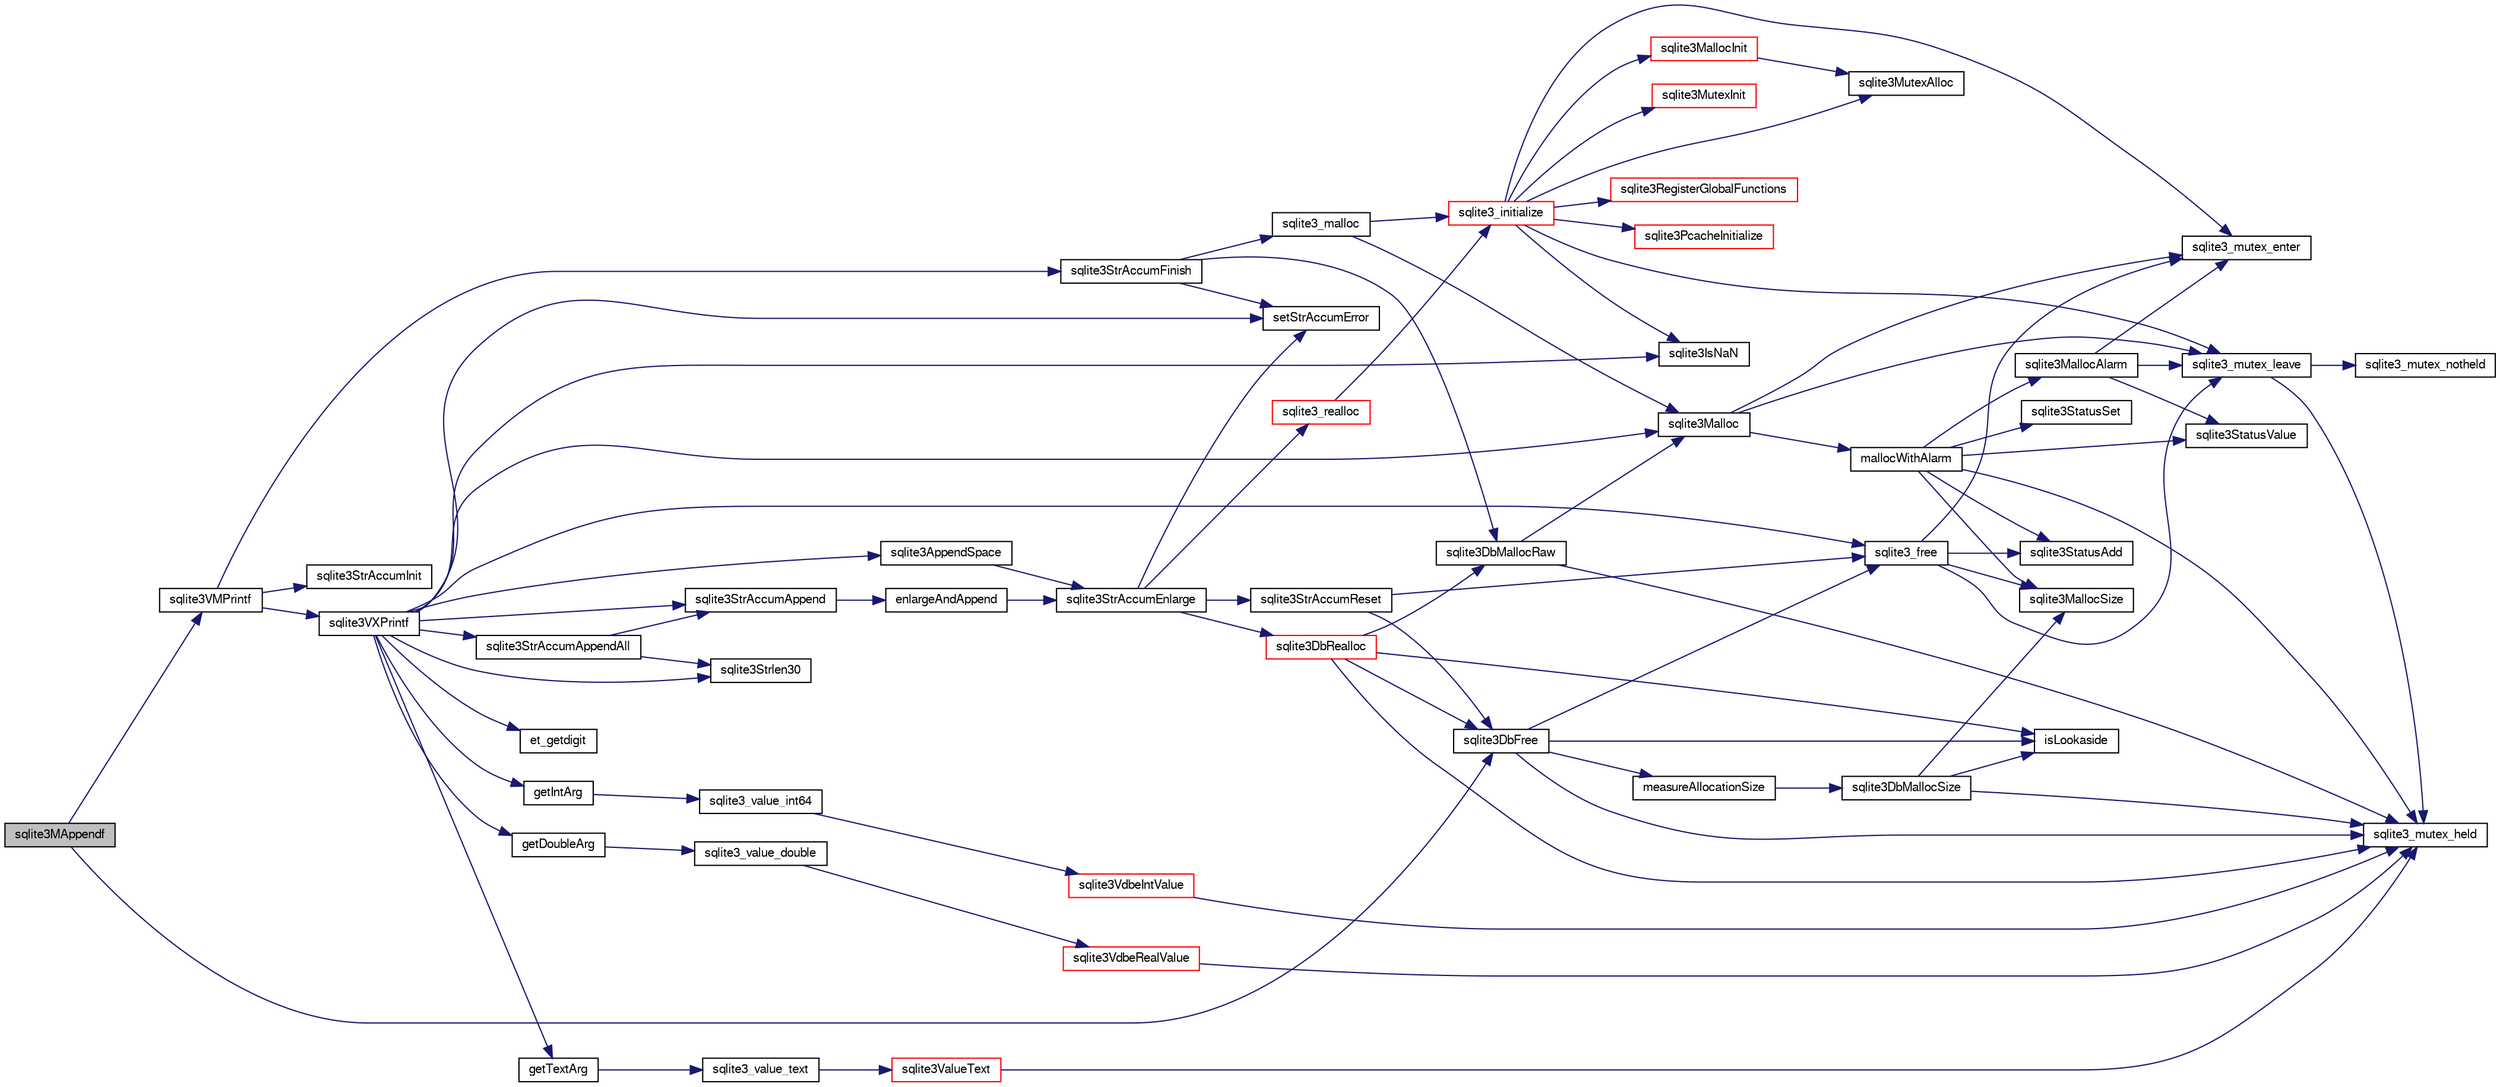 digraph "sqlite3MAppendf"
{
  edge [fontname="FreeSans",fontsize="10",labelfontname="FreeSans",labelfontsize="10"];
  node [fontname="FreeSans",fontsize="10",shape=record];
  rankdir="LR";
  Node586344 [label="sqlite3MAppendf",height=0.2,width=0.4,color="black", fillcolor="grey75", style="filled", fontcolor="black"];
  Node586344 -> Node586345 [color="midnightblue",fontsize="10",style="solid",fontname="FreeSans"];
  Node586345 [label="sqlite3VMPrintf",height=0.2,width=0.4,color="black", fillcolor="white", style="filled",URL="$sqlite3_8c.html#a05535d0982ef06fbc2ee8195ebbae689"];
  Node586345 -> Node586346 [color="midnightblue",fontsize="10",style="solid",fontname="FreeSans"];
  Node586346 [label="sqlite3StrAccumInit",height=0.2,width=0.4,color="black", fillcolor="white", style="filled",URL="$sqlite3_8c.html#aabf95e113b9d54d519cd15a56215f560"];
  Node586345 -> Node586347 [color="midnightblue",fontsize="10",style="solid",fontname="FreeSans"];
  Node586347 [label="sqlite3VXPrintf",height=0.2,width=0.4,color="black", fillcolor="white", style="filled",URL="$sqlite3_8c.html#a63c25806c9bd4a2b76f9a0eb232c6bde"];
  Node586347 -> Node586348 [color="midnightblue",fontsize="10",style="solid",fontname="FreeSans"];
  Node586348 [label="sqlite3StrAccumAppend",height=0.2,width=0.4,color="black", fillcolor="white", style="filled",URL="$sqlite3_8c.html#a56664fa33def33c5a5245b623441d5e0"];
  Node586348 -> Node586349 [color="midnightblue",fontsize="10",style="solid",fontname="FreeSans"];
  Node586349 [label="enlargeAndAppend",height=0.2,width=0.4,color="black", fillcolor="white", style="filled",URL="$sqlite3_8c.html#a25b21e61dc0883d849890eaa8a18088a"];
  Node586349 -> Node586350 [color="midnightblue",fontsize="10",style="solid",fontname="FreeSans"];
  Node586350 [label="sqlite3StrAccumEnlarge",height=0.2,width=0.4,color="black", fillcolor="white", style="filled",URL="$sqlite3_8c.html#a38976500a97c69d65086eeccca82dd96"];
  Node586350 -> Node586351 [color="midnightblue",fontsize="10",style="solid",fontname="FreeSans"];
  Node586351 [label="setStrAccumError",height=0.2,width=0.4,color="black", fillcolor="white", style="filled",URL="$sqlite3_8c.html#a3dc479a1fc8ba1ab8edfe51f8a0b102c"];
  Node586350 -> Node586352 [color="midnightblue",fontsize="10",style="solid",fontname="FreeSans"];
  Node586352 [label="sqlite3StrAccumReset",height=0.2,width=0.4,color="black", fillcolor="white", style="filled",URL="$sqlite3_8c.html#ad7e70f4ec9d2fa3a63a371e2c7c555d8"];
  Node586352 -> Node586353 [color="midnightblue",fontsize="10",style="solid",fontname="FreeSans"];
  Node586353 [label="sqlite3DbFree",height=0.2,width=0.4,color="black", fillcolor="white", style="filled",URL="$sqlite3_8c.html#ac70ab821a6607b4a1b909582dc37a069"];
  Node586353 -> Node586354 [color="midnightblue",fontsize="10",style="solid",fontname="FreeSans"];
  Node586354 [label="sqlite3_mutex_held",height=0.2,width=0.4,color="black", fillcolor="white", style="filled",URL="$sqlite3_8c.html#acf77da68932b6bc163c5e68547ecc3e7"];
  Node586353 -> Node586355 [color="midnightblue",fontsize="10",style="solid",fontname="FreeSans"];
  Node586355 [label="measureAllocationSize",height=0.2,width=0.4,color="black", fillcolor="white", style="filled",URL="$sqlite3_8c.html#a45731e644a22fdb756e2b6337224217a"];
  Node586355 -> Node586356 [color="midnightblue",fontsize="10",style="solid",fontname="FreeSans"];
  Node586356 [label="sqlite3DbMallocSize",height=0.2,width=0.4,color="black", fillcolor="white", style="filled",URL="$sqlite3_8c.html#aa397e5a8a03495203a0767abf0a71f86"];
  Node586356 -> Node586357 [color="midnightblue",fontsize="10",style="solid",fontname="FreeSans"];
  Node586357 [label="sqlite3MallocSize",height=0.2,width=0.4,color="black", fillcolor="white", style="filled",URL="$sqlite3_8c.html#acf5d2a5f35270bafb050bd2def576955"];
  Node586356 -> Node586354 [color="midnightblue",fontsize="10",style="solid",fontname="FreeSans"];
  Node586356 -> Node586358 [color="midnightblue",fontsize="10",style="solid",fontname="FreeSans"];
  Node586358 [label="isLookaside",height=0.2,width=0.4,color="black", fillcolor="white", style="filled",URL="$sqlite3_8c.html#a770fa05ff9717b75e16f4d968a77b897"];
  Node586353 -> Node586358 [color="midnightblue",fontsize="10",style="solid",fontname="FreeSans"];
  Node586353 -> Node586359 [color="midnightblue",fontsize="10",style="solid",fontname="FreeSans"];
  Node586359 [label="sqlite3_free",height=0.2,width=0.4,color="black", fillcolor="white", style="filled",URL="$sqlite3_8c.html#a6552349e36a8a691af5487999ab09519"];
  Node586359 -> Node586360 [color="midnightblue",fontsize="10",style="solid",fontname="FreeSans"];
  Node586360 [label="sqlite3_mutex_enter",height=0.2,width=0.4,color="black", fillcolor="white", style="filled",URL="$sqlite3_8c.html#a1c12cde690bd89f104de5cbad12a6bf5"];
  Node586359 -> Node586361 [color="midnightblue",fontsize="10",style="solid",fontname="FreeSans"];
  Node586361 [label="sqlite3StatusAdd",height=0.2,width=0.4,color="black", fillcolor="white", style="filled",URL="$sqlite3_8c.html#afa029f93586aeab4cc85360905dae9cd"];
  Node586359 -> Node586357 [color="midnightblue",fontsize="10",style="solid",fontname="FreeSans"];
  Node586359 -> Node586362 [color="midnightblue",fontsize="10",style="solid",fontname="FreeSans"];
  Node586362 [label="sqlite3_mutex_leave",height=0.2,width=0.4,color="black", fillcolor="white", style="filled",URL="$sqlite3_8c.html#a5838d235601dbd3c1fa993555c6bcc93"];
  Node586362 -> Node586354 [color="midnightblue",fontsize="10",style="solid",fontname="FreeSans"];
  Node586362 -> Node586363 [color="midnightblue",fontsize="10",style="solid",fontname="FreeSans"];
  Node586363 [label="sqlite3_mutex_notheld",height=0.2,width=0.4,color="black", fillcolor="white", style="filled",URL="$sqlite3_8c.html#a83967c837c1c000d3b5adcfaa688f5dc"];
  Node586352 -> Node586359 [color="midnightblue",fontsize="10",style="solid",fontname="FreeSans"];
  Node586350 -> Node586364 [color="midnightblue",fontsize="10",style="solid",fontname="FreeSans"];
  Node586364 [label="sqlite3DbRealloc",height=0.2,width=0.4,color="red", fillcolor="white", style="filled",URL="$sqlite3_8c.html#ae028f4902a9d29bcaf310ff289ee87dc"];
  Node586364 -> Node586354 [color="midnightblue",fontsize="10",style="solid",fontname="FreeSans"];
  Node586364 -> Node586365 [color="midnightblue",fontsize="10",style="solid",fontname="FreeSans"];
  Node586365 [label="sqlite3DbMallocRaw",height=0.2,width=0.4,color="black", fillcolor="white", style="filled",URL="$sqlite3_8c.html#abbe8be0cf7175e11ddc3e2218fad924e"];
  Node586365 -> Node586354 [color="midnightblue",fontsize="10",style="solid",fontname="FreeSans"];
  Node586365 -> Node586366 [color="midnightblue",fontsize="10",style="solid",fontname="FreeSans"];
  Node586366 [label="sqlite3Malloc",height=0.2,width=0.4,color="black", fillcolor="white", style="filled",URL="$sqlite3_8c.html#a361a2eaa846b1885f123abe46f5d8b2b"];
  Node586366 -> Node586360 [color="midnightblue",fontsize="10",style="solid",fontname="FreeSans"];
  Node586366 -> Node586367 [color="midnightblue",fontsize="10",style="solid",fontname="FreeSans"];
  Node586367 [label="mallocWithAlarm",height=0.2,width=0.4,color="black", fillcolor="white", style="filled",URL="$sqlite3_8c.html#ab070d5cf8e48ec8a6a43cf025d48598b"];
  Node586367 -> Node586354 [color="midnightblue",fontsize="10",style="solid",fontname="FreeSans"];
  Node586367 -> Node586368 [color="midnightblue",fontsize="10",style="solid",fontname="FreeSans"];
  Node586368 [label="sqlite3StatusSet",height=0.2,width=0.4,color="black", fillcolor="white", style="filled",URL="$sqlite3_8c.html#afec7586c01fcb5ea17dc9d7725a589d9"];
  Node586367 -> Node586369 [color="midnightblue",fontsize="10",style="solid",fontname="FreeSans"];
  Node586369 [label="sqlite3StatusValue",height=0.2,width=0.4,color="black", fillcolor="white", style="filled",URL="$sqlite3_8c.html#a30b8ac296c6e200c1fa57708d52c6ef6"];
  Node586367 -> Node586370 [color="midnightblue",fontsize="10",style="solid",fontname="FreeSans"];
  Node586370 [label="sqlite3MallocAlarm",height=0.2,width=0.4,color="black", fillcolor="white", style="filled",URL="$sqlite3_8c.html#ada66988e8471d1198f3219c062377508"];
  Node586370 -> Node586369 [color="midnightblue",fontsize="10",style="solid",fontname="FreeSans"];
  Node586370 -> Node586362 [color="midnightblue",fontsize="10",style="solid",fontname="FreeSans"];
  Node586370 -> Node586360 [color="midnightblue",fontsize="10",style="solid",fontname="FreeSans"];
  Node586367 -> Node586357 [color="midnightblue",fontsize="10",style="solid",fontname="FreeSans"];
  Node586367 -> Node586361 [color="midnightblue",fontsize="10",style="solid",fontname="FreeSans"];
  Node586366 -> Node586362 [color="midnightblue",fontsize="10",style="solid",fontname="FreeSans"];
  Node586364 -> Node586358 [color="midnightblue",fontsize="10",style="solid",fontname="FreeSans"];
  Node586364 -> Node586353 [color="midnightblue",fontsize="10",style="solid",fontname="FreeSans"];
  Node586350 -> Node586547 [color="midnightblue",fontsize="10",style="solid",fontname="FreeSans"];
  Node586547 [label="sqlite3_realloc",height=0.2,width=0.4,color="red", fillcolor="white", style="filled",URL="$sqlite3_8c.html#a822d9e42f6ab4b2ec803f311aeb9618d"];
  Node586547 -> Node586372 [color="midnightblue",fontsize="10",style="solid",fontname="FreeSans"];
  Node586372 [label="sqlite3_initialize",height=0.2,width=0.4,color="red", fillcolor="white", style="filled",URL="$sqlite3_8c.html#ab0c0ee2d5d4cf8b28e9572296a8861df"];
  Node586372 -> Node586373 [color="midnightblue",fontsize="10",style="solid",fontname="FreeSans"];
  Node586373 [label="sqlite3MutexInit",height=0.2,width=0.4,color="red", fillcolor="white", style="filled",URL="$sqlite3_8c.html#a7906afcdd1cdb3d0007eb932398a1158"];
  Node586372 -> Node586391 [color="midnightblue",fontsize="10",style="solid",fontname="FreeSans"];
  Node586391 [label="sqlite3MutexAlloc",height=0.2,width=0.4,color="black", fillcolor="white", style="filled",URL="$sqlite3_8c.html#a0e3f432ee581f6876b590e7ad7e84e19"];
  Node586372 -> Node586360 [color="midnightblue",fontsize="10",style="solid",fontname="FreeSans"];
  Node586372 -> Node586392 [color="midnightblue",fontsize="10",style="solid",fontname="FreeSans"];
  Node586392 [label="sqlite3MallocInit",height=0.2,width=0.4,color="red", fillcolor="white", style="filled",URL="$sqlite3_8c.html#a9e06f9e7cad0d83ce80ab493c9533552"];
  Node586392 -> Node586391 [color="midnightblue",fontsize="10",style="solid",fontname="FreeSans"];
  Node586372 -> Node586362 [color="midnightblue",fontsize="10",style="solid",fontname="FreeSans"];
  Node586372 -> Node586435 [color="midnightblue",fontsize="10",style="solid",fontname="FreeSans"];
  Node586435 [label="sqlite3RegisterGlobalFunctions",height=0.2,width=0.4,color="red", fillcolor="white", style="filled",URL="$sqlite3_8c.html#a9f75bd111010f29e1b8d74344473c4ec"];
  Node586372 -> Node586614 [color="midnightblue",fontsize="10",style="solid",fontname="FreeSans"];
  Node586614 [label="sqlite3PcacheInitialize",height=0.2,width=0.4,color="red", fillcolor="white", style="filled",URL="$sqlite3_8c.html#a2902c61ddc88bea002c4d69fe4052b1f"];
  Node586372 -> Node586515 [color="midnightblue",fontsize="10",style="solid",fontname="FreeSans"];
  Node586515 [label="sqlite3IsNaN",height=0.2,width=0.4,color="black", fillcolor="white", style="filled",URL="$sqlite3_8c.html#aed4d78203877c3486765ccbc7feebb50"];
  Node586347 -> Node586621 [color="midnightblue",fontsize="10",style="solid",fontname="FreeSans"];
  Node586621 [label="getIntArg",height=0.2,width=0.4,color="black", fillcolor="white", style="filled",URL="$sqlite3_8c.html#abff258963dbd9205fb299851a64c67be"];
  Node586621 -> Node586506 [color="midnightblue",fontsize="10",style="solid",fontname="FreeSans"];
  Node586506 [label="sqlite3_value_int64",height=0.2,width=0.4,color="black", fillcolor="white", style="filled",URL="$sqlite3_8c.html#ab38d8627f4750672e72712df0b709e0d"];
  Node586506 -> Node586494 [color="midnightblue",fontsize="10",style="solid",fontname="FreeSans"];
  Node586494 [label="sqlite3VdbeIntValue",height=0.2,width=0.4,color="red", fillcolor="white", style="filled",URL="$sqlite3_8c.html#a3dc28e3bfdbecf81633c3697a3aacd45"];
  Node586494 -> Node586354 [color="midnightblue",fontsize="10",style="solid",fontname="FreeSans"];
  Node586347 -> Node586366 [color="midnightblue",fontsize="10",style="solid",fontname="FreeSans"];
  Node586347 -> Node586351 [color="midnightblue",fontsize="10",style="solid",fontname="FreeSans"];
  Node586347 -> Node586622 [color="midnightblue",fontsize="10",style="solid",fontname="FreeSans"];
  Node586622 [label="getDoubleArg",height=0.2,width=0.4,color="black", fillcolor="white", style="filled",URL="$sqlite3_8c.html#a1cf25120072c85bd261983b24c12c3d9"];
  Node586622 -> Node586510 [color="midnightblue",fontsize="10",style="solid",fontname="FreeSans"];
  Node586510 [label="sqlite3_value_double",height=0.2,width=0.4,color="black", fillcolor="white", style="filled",URL="$sqlite3_8c.html#a3e50c1a2dd484a8b6911c9d163816b88"];
  Node586510 -> Node586511 [color="midnightblue",fontsize="10",style="solid",fontname="FreeSans"];
  Node586511 [label="sqlite3VdbeRealValue",height=0.2,width=0.4,color="red", fillcolor="white", style="filled",URL="$sqlite3_8c.html#a5bf943a4f9a5516911b3bc610e3d64e0"];
  Node586511 -> Node586354 [color="midnightblue",fontsize="10",style="solid",fontname="FreeSans"];
  Node586347 -> Node586515 [color="midnightblue",fontsize="10",style="solid",fontname="FreeSans"];
  Node586347 -> Node586433 [color="midnightblue",fontsize="10",style="solid",fontname="FreeSans"];
  Node586433 [label="sqlite3Strlen30",height=0.2,width=0.4,color="black", fillcolor="white", style="filled",URL="$sqlite3_8c.html#a3dcd80ba41f1a308193dee74857b62a7"];
  Node586347 -> Node586623 [color="midnightblue",fontsize="10",style="solid",fontname="FreeSans"];
  Node586623 [label="et_getdigit",height=0.2,width=0.4,color="black", fillcolor="white", style="filled",URL="$sqlite3_8c.html#a40c5a308749ad07cc2397a53e081bff0"];
  Node586347 -> Node586624 [color="midnightblue",fontsize="10",style="solid",fontname="FreeSans"];
  Node586624 [label="getTextArg",height=0.2,width=0.4,color="black", fillcolor="white", style="filled",URL="$sqlite3_8c.html#afbb41850423ef20071cefaab0431e04d"];
  Node586624 -> Node586438 [color="midnightblue",fontsize="10",style="solid",fontname="FreeSans"];
  Node586438 [label="sqlite3_value_text",height=0.2,width=0.4,color="black", fillcolor="white", style="filled",URL="$sqlite3_8c.html#aef2ace3239e6dd59c74110faa70f8171"];
  Node586438 -> Node586439 [color="midnightblue",fontsize="10",style="solid",fontname="FreeSans"];
  Node586439 [label="sqlite3ValueText",height=0.2,width=0.4,color="red", fillcolor="white", style="filled",URL="$sqlite3_8c.html#ad567a94e52d1adf81f4857fdba00a59b"];
  Node586439 -> Node586354 [color="midnightblue",fontsize="10",style="solid",fontname="FreeSans"];
  Node586347 -> Node586625 [color="midnightblue",fontsize="10",style="solid",fontname="FreeSans"];
  Node586625 [label="sqlite3StrAccumAppendAll",height=0.2,width=0.4,color="black", fillcolor="white", style="filled",URL="$sqlite3_8c.html#acaf8f3e4f99a3c3a4a77e9c987547289"];
  Node586625 -> Node586348 [color="midnightblue",fontsize="10",style="solid",fontname="FreeSans"];
  Node586625 -> Node586433 [color="midnightblue",fontsize="10",style="solid",fontname="FreeSans"];
  Node586347 -> Node586626 [color="midnightblue",fontsize="10",style="solid",fontname="FreeSans"];
  Node586626 [label="sqlite3AppendSpace",height=0.2,width=0.4,color="black", fillcolor="white", style="filled",URL="$sqlite3_8c.html#aefd38a5afc0020d4a93855c3ee7c63a8"];
  Node586626 -> Node586350 [color="midnightblue",fontsize="10",style="solid",fontname="FreeSans"];
  Node586347 -> Node586359 [color="midnightblue",fontsize="10",style="solid",fontname="FreeSans"];
  Node586345 -> Node586397 [color="midnightblue",fontsize="10",style="solid",fontname="FreeSans"];
  Node586397 [label="sqlite3StrAccumFinish",height=0.2,width=0.4,color="black", fillcolor="white", style="filled",URL="$sqlite3_8c.html#adb7f26b10ac1b847db6f000ef4c2e2ba"];
  Node586397 -> Node586365 [color="midnightblue",fontsize="10",style="solid",fontname="FreeSans"];
  Node586397 -> Node586398 [color="midnightblue",fontsize="10",style="solid",fontname="FreeSans"];
  Node586398 [label="sqlite3_malloc",height=0.2,width=0.4,color="black", fillcolor="white", style="filled",URL="$sqlite3_8c.html#ac79dba55fc32b6a840cf5a9769bce7cd"];
  Node586398 -> Node586372 [color="midnightblue",fontsize="10",style="solid",fontname="FreeSans"];
  Node586398 -> Node586366 [color="midnightblue",fontsize="10",style="solid",fontname="FreeSans"];
  Node586397 -> Node586351 [color="midnightblue",fontsize="10",style="solid",fontname="FreeSans"];
  Node586344 -> Node586353 [color="midnightblue",fontsize="10",style="solid",fontname="FreeSans"];
}

